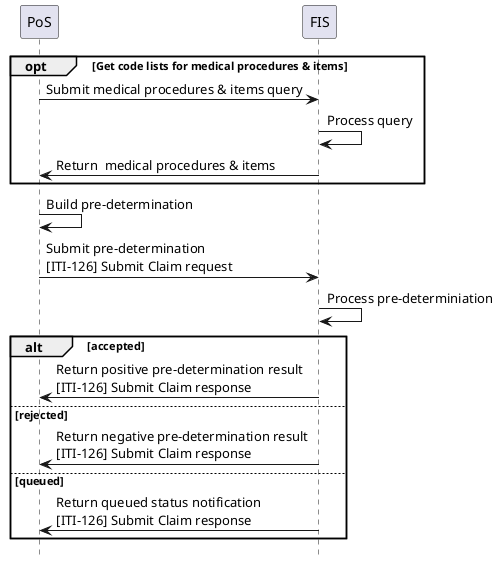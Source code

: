 @startuml
skinparam svgDimensionStyle false
hide footbox

participant PoS
participant FIS


opt Get code lists for medical procedures & items
	PoS -> FIS: Submit medical procedures & items query
	FIS -> FIS: Process query
	FIS -> PoS: Return  medical procedures & items
end opt
 

PoS -> PoS: Build pre-determination
PoS -> FIS: Submit pre-determination\n&#91;ITI-126&#93; Submit Claim request
FIS -> FIS: Process pre-determiniation

alt accepted
	FIS -> PoS: Return positive pre-determination result\n&#91;ITI-126&#93; Submit Claim response
else rejected
	FIS -> PoS: Return negative pre-determination result\n&#91;ITI-126&#93; Submit Claim response
else queued
	FIS -> PoS: Return queued status notification\n&#91;ITI-126&#93; Submit Claim response
end

@enduml
